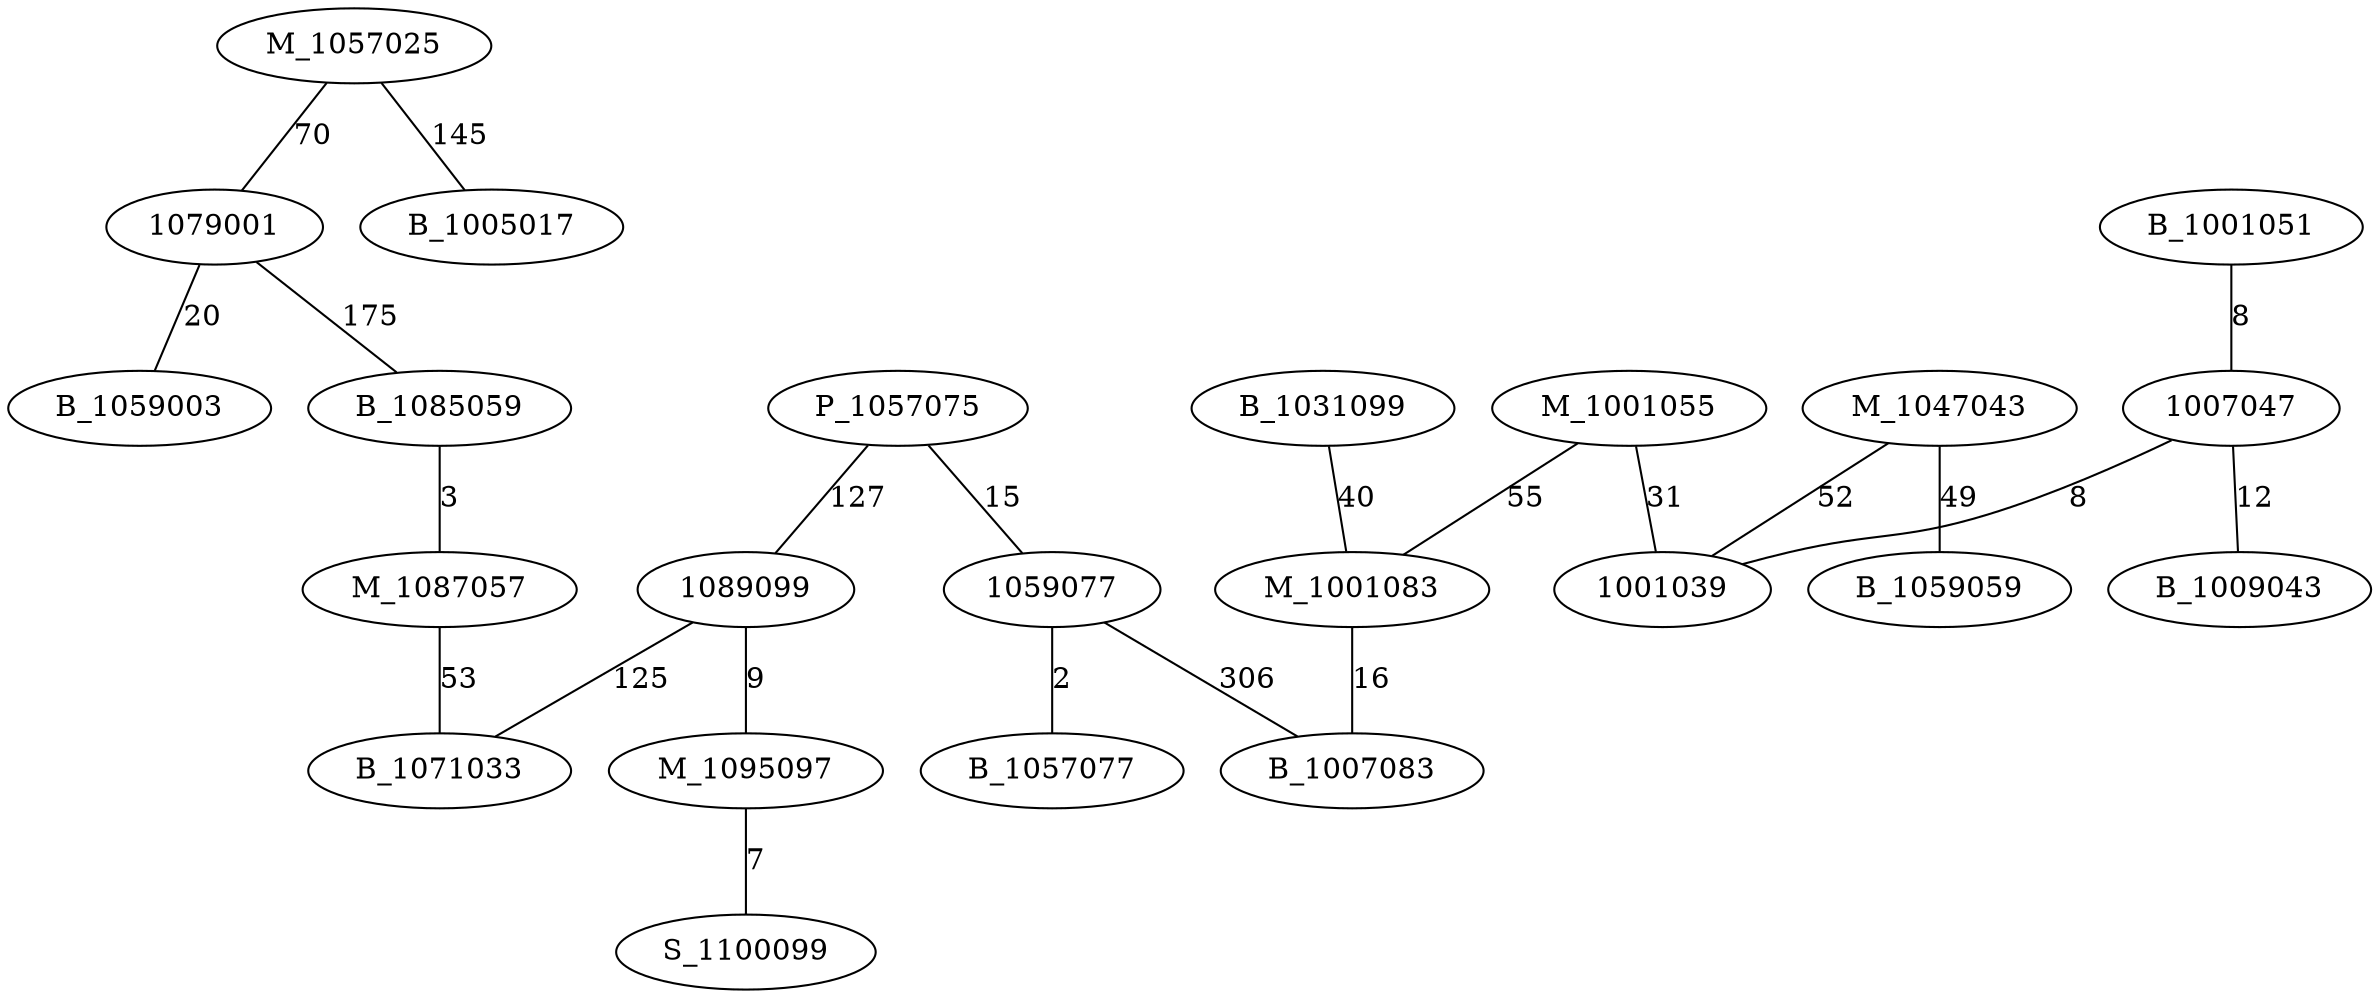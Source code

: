 graph chemin {

	P_1057075 -- 1089099 [label=127]
	P_1057075 -- 1059077 [label=15]
	B_1031099 -- M_1001083 [label=40]
	1089099 -- B_1071033 [label=125]
	1089099 -- M_1095097 [label=9]
	M_1095097 -- S_1100099 [label=7]
	M_1047043 -- B_1059059 [label=49]
	M_1047043 -- 1001039 [label=52]
	M_1057025 -- 1079001 [label=70]
	M_1057025 -- B_1005017 [label=145]
	B_1001051 -- 1007047 [label=8]
	M_1001055 -- M_1001083 [label=55]
	M_1001055 -- 1001039 [label=31]
	1079001 -- B_1085059 [label=175]
	1079001 -- B_1059003 [label=20]
	1059077 -- B_1007083 [label=306]
	1059077 -- B_1057077 [label=2]
	1007047 -- B_1009043 [label=12]
	1007047 -- 1001039 [label=8]
	M_1001083 -- B_1007083 [label=16]
	B_1085059 -- M_1087057 [label=3]
	M_1087057 -- B_1071033 [label=53]

}
